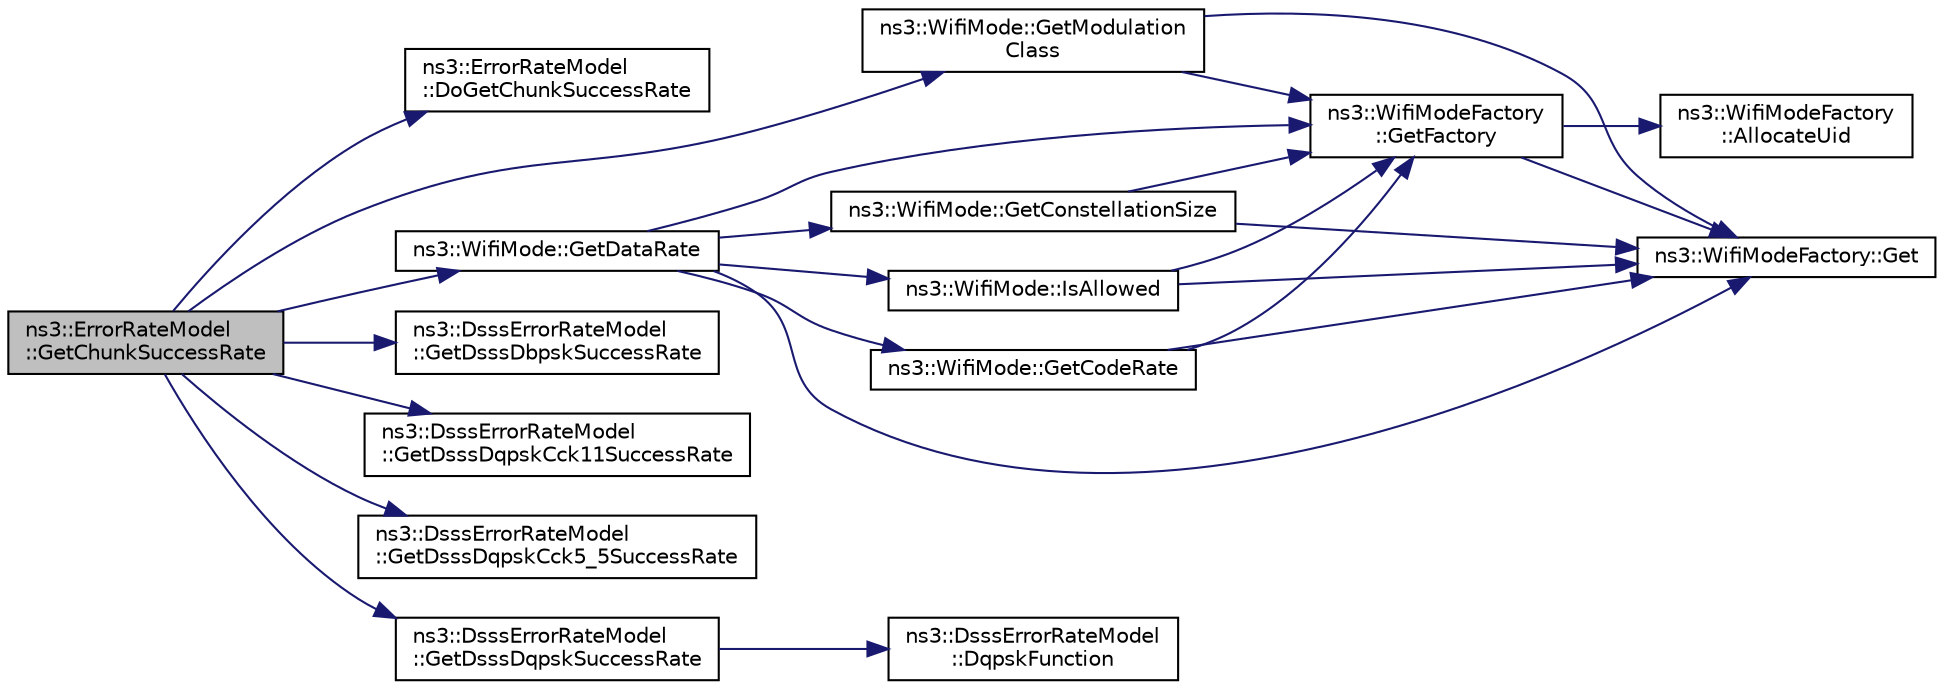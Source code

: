digraph "ns3::ErrorRateModel::GetChunkSuccessRate"
{
 // LATEX_PDF_SIZE
  edge [fontname="Helvetica",fontsize="10",labelfontname="Helvetica",labelfontsize="10"];
  node [fontname="Helvetica",fontsize="10",shape=record];
  rankdir="LR";
  Node1 [label="ns3::ErrorRateModel\l::GetChunkSuccessRate",height=0.2,width=0.4,color="black", fillcolor="grey75", style="filled", fontcolor="black",tooltip="This method returns the probability that the given 'chunk' of the packet will be successfully receive..."];
  Node1 -> Node2 [color="midnightblue",fontsize="10",style="solid",fontname="Helvetica"];
  Node2 [label="ns3::ErrorRateModel\l::DoGetChunkSuccessRate",height=0.2,width=0.4,color="black", fillcolor="white", style="filled",URL="$classns3_1_1_error_rate_model.html#a23253a4601369e1ec720e38f1ea1ca3b",tooltip="A pure virtual method that must be implemented in the subclass."];
  Node1 -> Node3 [color="midnightblue",fontsize="10",style="solid",fontname="Helvetica"];
  Node3 [label="ns3::WifiMode::GetDataRate",height=0.2,width=0.4,color="black", fillcolor="white", style="filled",URL="$classns3_1_1_wifi_mode.html#ad90f36e733ceaf8c5771cfbda437e14f",tooltip=" "];
  Node3 -> Node4 [color="midnightblue",fontsize="10",style="solid",fontname="Helvetica"];
  Node4 [label="ns3::WifiModeFactory::Get",height=0.2,width=0.4,color="black", fillcolor="white", style="filled",URL="$classns3_1_1_wifi_mode_factory.html#a3086868810ff4347e31c63027726f544",tooltip="Return a WifiModeItem at the given UID index."];
  Node3 -> Node5 [color="midnightblue",fontsize="10",style="solid",fontname="Helvetica"];
  Node5 [label="ns3::WifiMode::GetCodeRate",height=0.2,width=0.4,color="black", fillcolor="white", style="filled",URL="$classns3_1_1_wifi_mode.html#abbbea987249a16c776803ba6e2ca9973",tooltip=" "];
  Node5 -> Node4 [color="midnightblue",fontsize="10",style="solid",fontname="Helvetica"];
  Node5 -> Node6 [color="midnightblue",fontsize="10",style="solid",fontname="Helvetica"];
  Node6 [label="ns3::WifiModeFactory\l::GetFactory",height=0.2,width=0.4,color="black", fillcolor="white", style="filled",URL="$classns3_1_1_wifi_mode_factory.html#a9c6f695d733355dee8d74bd1709868fc",tooltip="Return a WifiModeFactory."];
  Node6 -> Node7 [color="midnightblue",fontsize="10",style="solid",fontname="Helvetica"];
  Node7 [label="ns3::WifiModeFactory\l::AllocateUid",height=0.2,width=0.4,color="black", fillcolor="white", style="filled",URL="$classns3_1_1_wifi_mode_factory.html#a89a9c38617bd3f7be4a8919ce9675996",tooltip="Allocate a WifiModeItem from a given uniqueUid."];
  Node6 -> Node4 [color="midnightblue",fontsize="10",style="solid",fontname="Helvetica"];
  Node3 -> Node8 [color="midnightblue",fontsize="10",style="solid",fontname="Helvetica"];
  Node8 [label="ns3::WifiMode::GetConstellationSize",height=0.2,width=0.4,color="black", fillcolor="white", style="filled",URL="$classns3_1_1_wifi_mode.html#a1437871ae722c85d980a8af3ba522d39",tooltip=" "];
  Node8 -> Node4 [color="midnightblue",fontsize="10",style="solid",fontname="Helvetica"];
  Node8 -> Node6 [color="midnightblue",fontsize="10",style="solid",fontname="Helvetica"];
  Node3 -> Node6 [color="midnightblue",fontsize="10",style="solid",fontname="Helvetica"];
  Node3 -> Node9 [color="midnightblue",fontsize="10",style="solid",fontname="Helvetica"];
  Node9 [label="ns3::WifiMode::IsAllowed",height=0.2,width=0.4,color="black", fillcolor="white", style="filled",URL="$classns3_1_1_wifi_mode.html#ae92b3cca34abdd76211fe9fbf19a6c09",tooltip=" "];
  Node9 -> Node4 [color="midnightblue",fontsize="10",style="solid",fontname="Helvetica"];
  Node9 -> Node6 [color="midnightblue",fontsize="10",style="solid",fontname="Helvetica"];
  Node1 -> Node10 [color="midnightblue",fontsize="10",style="solid",fontname="Helvetica"];
  Node10 [label="ns3::DsssErrorRateModel\l::GetDsssDbpskSuccessRate",height=0.2,width=0.4,color="black", fillcolor="white", style="filled",URL="$classns3_1_1_dsss_error_rate_model.html#a326b54c093b12688828f229ae771d0b1",tooltip="Return the chunk success rate of the differential BPSK."];
  Node1 -> Node11 [color="midnightblue",fontsize="10",style="solid",fontname="Helvetica"];
  Node11 [label="ns3::DsssErrorRateModel\l::GetDsssDqpskCck11SuccessRate",height=0.2,width=0.4,color="black", fillcolor="white", style="filled",URL="$classns3_1_1_dsss_error_rate_model.html#a8d71469147201f9069a39d1c0fad856c",tooltip="Return the chunk success rate of the differential encoded QPSK for 11Mbps data rate."];
  Node1 -> Node12 [color="midnightblue",fontsize="10",style="solid",fontname="Helvetica"];
  Node12 [label="ns3::DsssErrorRateModel\l::GetDsssDqpskCck5_5SuccessRate",height=0.2,width=0.4,color="black", fillcolor="white", style="filled",URL="$classns3_1_1_dsss_error_rate_model.html#a407fb0112d1c50944dc4f11aaef47441",tooltip="Return the chunk success rate of the differential encoded QPSK for 5.5Mbps data rate."];
  Node1 -> Node13 [color="midnightblue",fontsize="10",style="solid",fontname="Helvetica"];
  Node13 [label="ns3::DsssErrorRateModel\l::GetDsssDqpskSuccessRate",height=0.2,width=0.4,color="black", fillcolor="white", style="filled",URL="$classns3_1_1_dsss_error_rate_model.html#a2eb92541586fcc3841dc5b8910285ecd",tooltip="Return the chunk success rate of the differential encoded QPSK."];
  Node13 -> Node14 [color="midnightblue",fontsize="10",style="solid",fontname="Helvetica"];
  Node14 [label="ns3::DsssErrorRateModel\l::DqpskFunction",height=0.2,width=0.4,color="black", fillcolor="white", style="filled",URL="$classns3_1_1_dsss_error_rate_model.html#af92549280fdcedac6d4cc697e0992321",tooltip="A function DQPSK."];
  Node1 -> Node15 [color="midnightblue",fontsize="10",style="solid",fontname="Helvetica"];
  Node15 [label="ns3::WifiMode::GetModulation\lClass",height=0.2,width=0.4,color="black", fillcolor="white", style="filled",URL="$classns3_1_1_wifi_mode.html#a67e1664cac501221b63a2be307184cc9",tooltip=" "];
  Node15 -> Node4 [color="midnightblue",fontsize="10",style="solid",fontname="Helvetica"];
  Node15 -> Node6 [color="midnightblue",fontsize="10",style="solid",fontname="Helvetica"];
}
